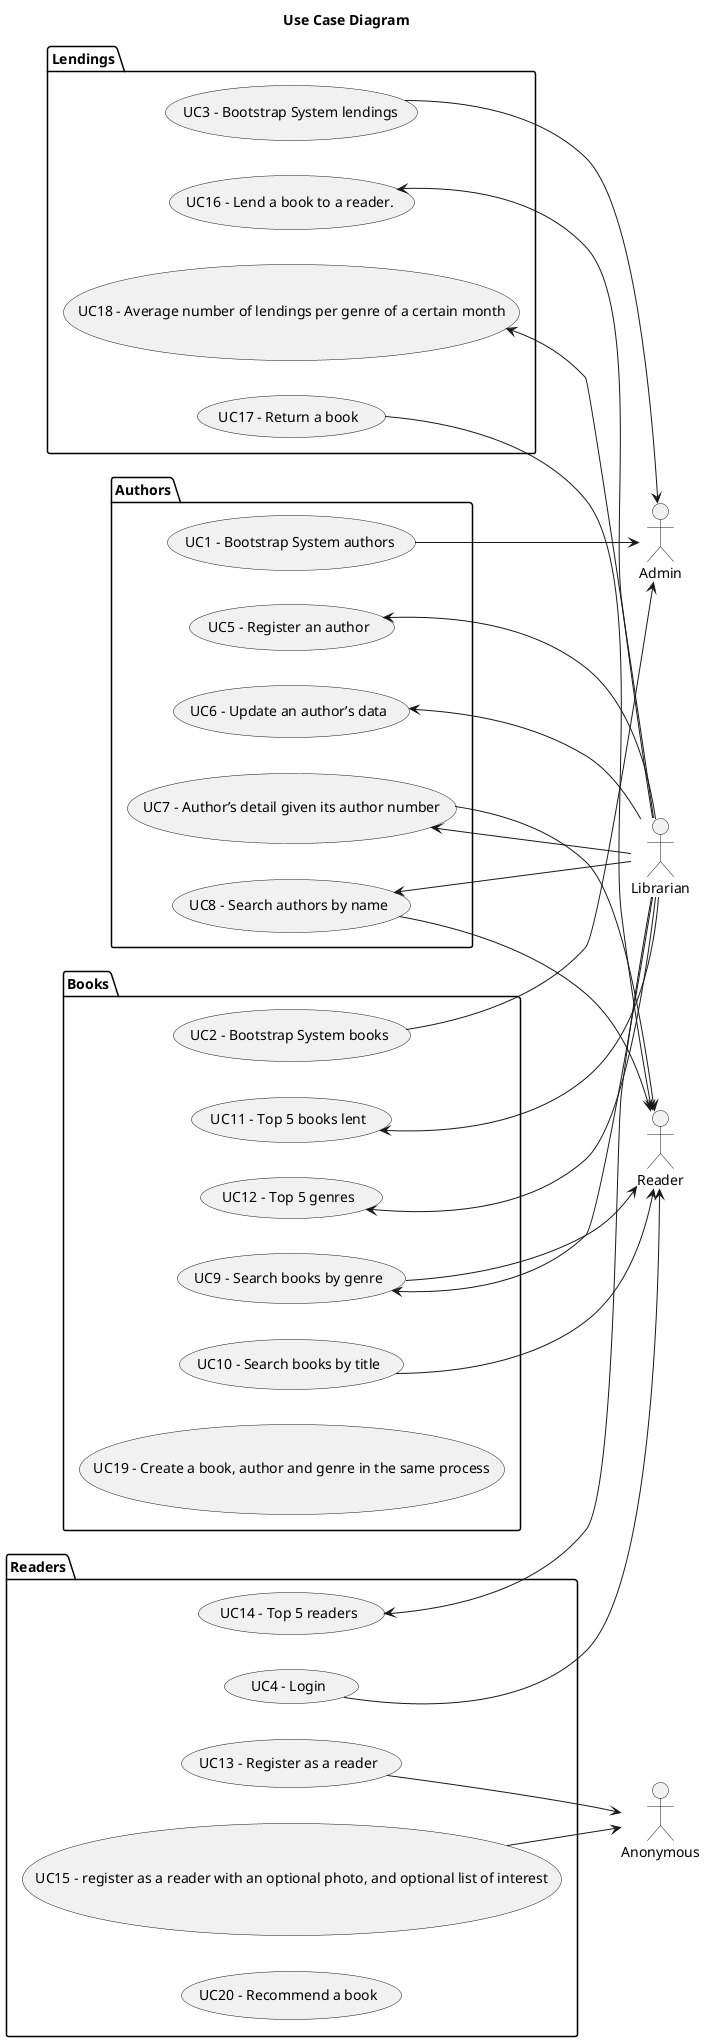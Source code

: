 @startuml
'https://plantuml.com/use-case-diagram

title Use Case Diagram

left to right direction

:Admin: as "Admin"
:Reader: as "Reader"
:Librarian: as "Librarian"
:Anonymous: as "Anonymous"

package Authors {
    usecase "UC1 - Bootstrap System authors" as UC1
    usecase "UC5 - Register an author" as UC5
    usecase "UC6 - Update an author’s data" as UC6
    usecase "UC7 - Author’s detail given its author number" as UC7
    usecase "UC8 - Search authors by name" as UC8
}

package Books {
 usecase "UC2 - Bootstrap System books" as UC2
 usecase "UC9 - Search books by genre" as UC9
 usecase "UC10 - Search books by title" as UC10
 usecase "UC11 - Top 5 books lent" as UC11
 usecase "UC12 - Top 5 genres" as UC12
 usecase "UC19 - Create a book, author and genre in the same process" as UC19
}

package Readers {
    usecase "UC4 - Login" as UC4
    usecase "UC13 - Register as a reader" as UC13
    usecase "UC14 - Top 5 readers" as UC14
    usecase "UC15 - register as a reader with an optional photo, and optional list of interest" as UC15
    usecase "UC20 - Recommend a book" as UC20
}

package Lendings {
    usecase "UC3 - Bootstrap System lendings" as UC3
    usecase "UC16 - Lend a book to a reader." as UC16
    usecase "UC17 - Return a book" as UC17
    usecase "UC18 - Average number of lendings per genre of a certain month" as UC18
}

UC1 --> Admin
UC2 --> Admin
UC3 --> Admin

UC4 --> Reader
UC7 --> Reader
UC8 --> Reader
UC9 --> Reader
UC10 --> Reader
UC17 --> Reader

UC5 <-- Librarian
UC6 <-- Librarian
UC7 <-- Librarian
UC8 <-- Librarian
UC9 <-- Librarian
UC11 <-- Librarian
UC12 <-- Librarian
UC14 <-- Librarian
UC16 <-- Librarian
UC18 <-- Librarian

UC13 --> Anonymous
UC15 --> Anonymous

@enduml
